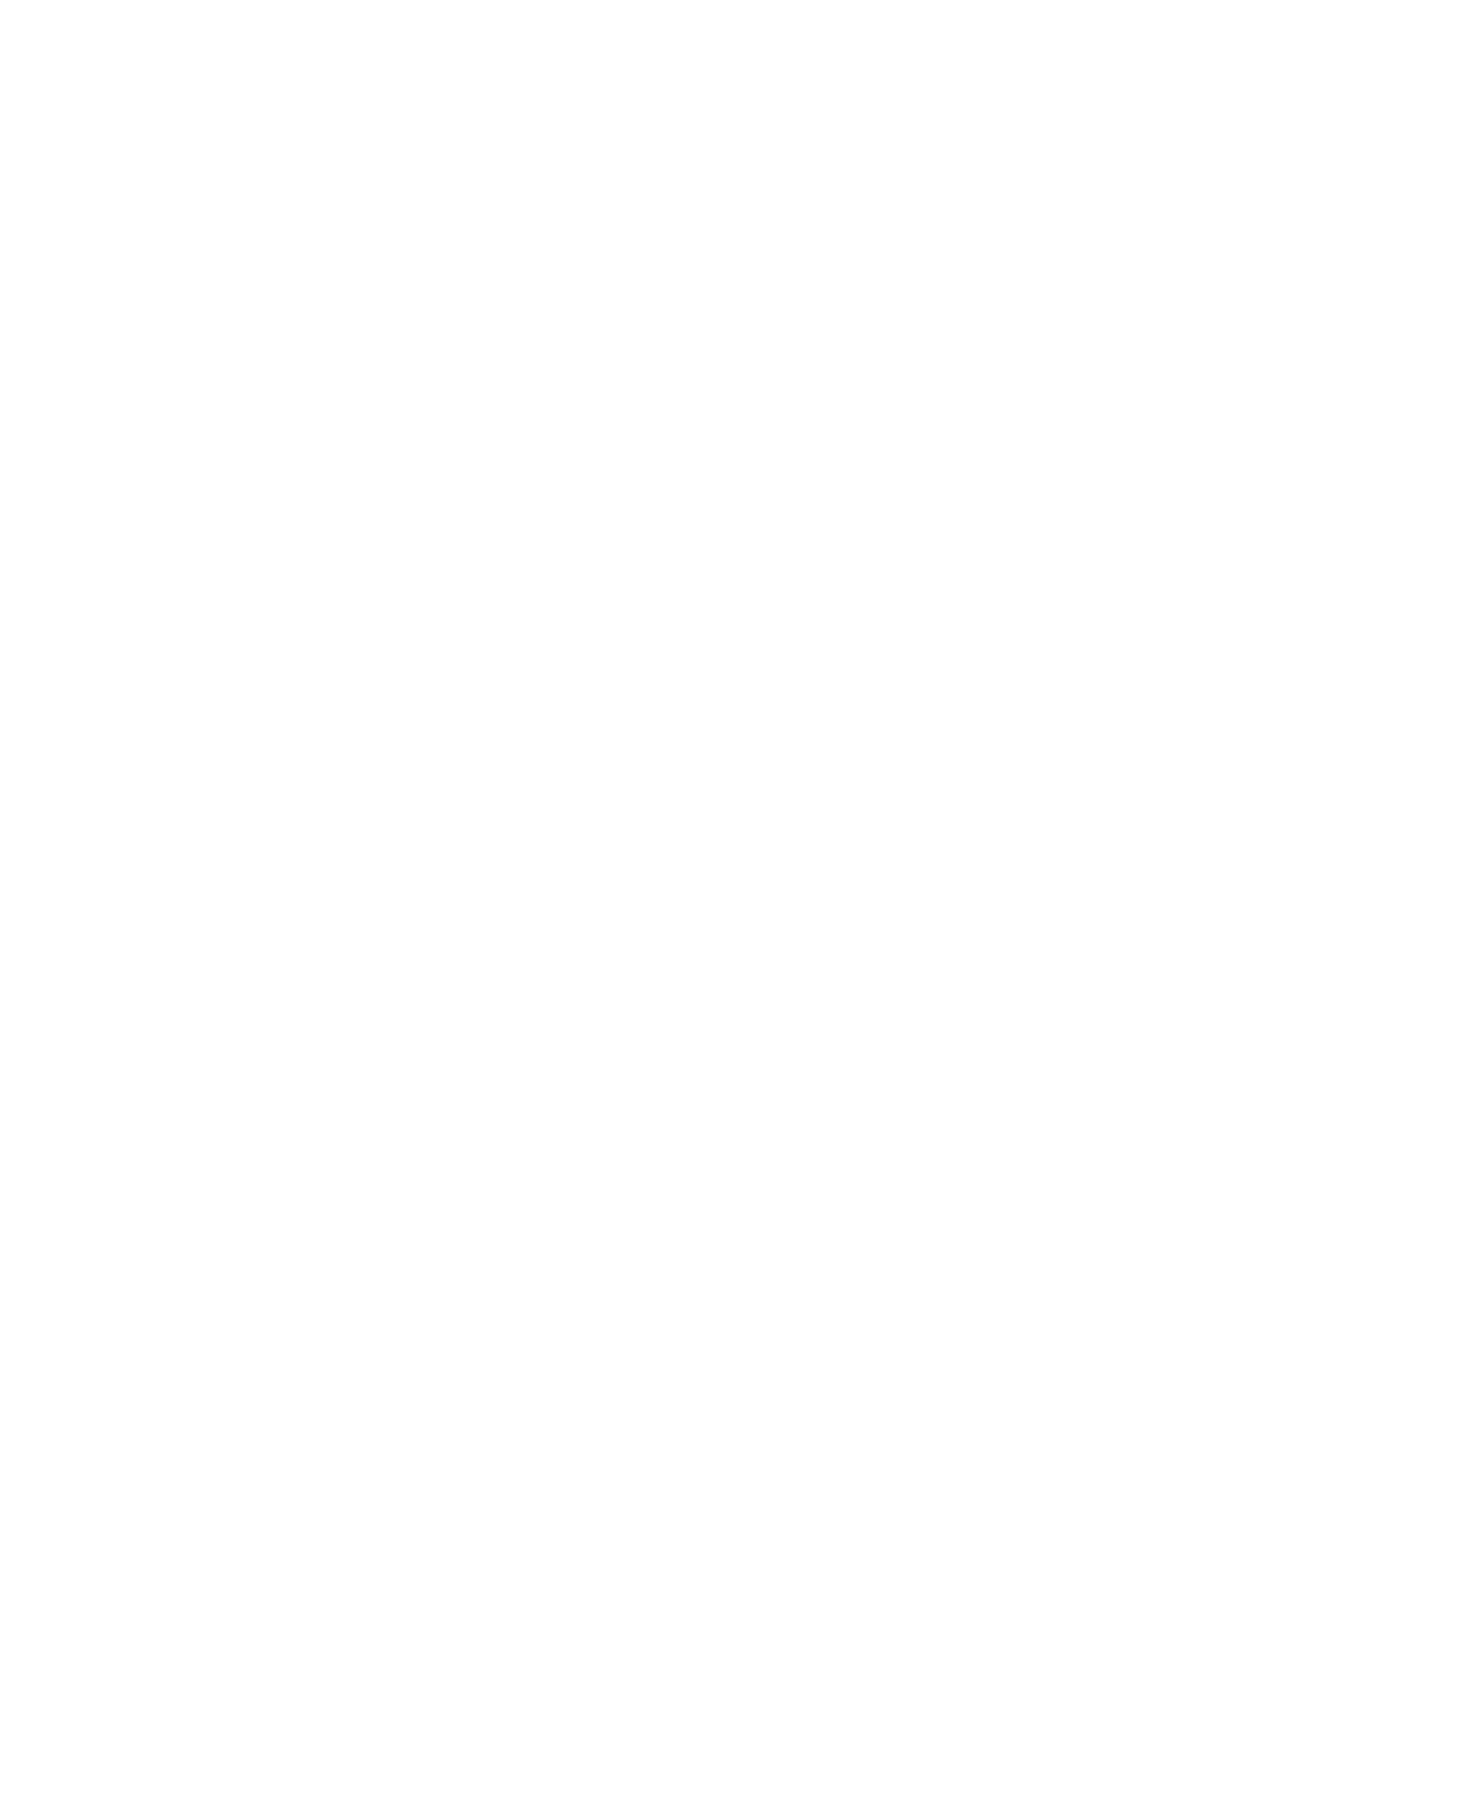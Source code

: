 digraph {
color="red"
bgcolor="transparent"
rankdir="TB"
  "0" [id=0,color=white,fontcolor=white,fontsize=10,fontname=monospace,label=exit,ordering=in,width=0.5,height=0.4]
  "1" [id=1,color=white,fontcolor=white,fontsize=10,fontname=monospace,label="output 0",ordering=in,width=0.5,height=0.4]
  "2" [id=2,color=white,fontcolor=white,fontsize=10,fontname=monospace,label="div 2",ordering=in,width=0.5,height=0.4]
  "3" [id=3,color=white,fontcolor=white,fontsize=10,fontname=monospace,label=lpf,ordering=in,width=0.5,height=0.4]
  "4" [id=4,color=white,fontcolor=white,fontsize=10,fontname=monospace,label=saw,ordering=in,width=0.5,height=0.4]
  "5" [id=5,color=white,fontcolor=white,fontsize=10,fontname=monospace,label="div 4",ordering=in,width=0.5,height=0.4]
  "6" [id=6,color=white,fontcolor=white,fontsize=10,fontname=monospace,label=mul,ordering="",width=0.5,height=0.4]
  "7" [id=7,color=white,fontcolor=white,fontsize=10,fontname=monospace,label="lag 0.40",ordering=in,width=0.5,height=0.4]
  "8" [id=8,color=white,fontcolor=white,fontsize=10,fontname=monospace,label="signal 0",ordering=in,width=0.5,height=0.4]
  "9" [id=9,color=white,fontcolor=white,fontsize=10,fontname=monospace,label="impulse 4",ordering=in,width=0.5,height=0.4]
  "13" [id=13,color=white,fontcolor=white,fontsize=10,fontname=monospace,label="range 1 0.98",ordering=in,width=0.5,height=0.4]
  "14" [id=14,color=white,fontcolor=white,fontsize=10,fontname=monospace,label="sine 4",ordering=in,width=0.5,height=0.4]
  "19" [id=19,color=white,fontcolor=white,fontsize=10,fontname=monospace,label="range 0.20 0.60",ordering=in,width=0.5,height=0.4]
  "20" [id=20,color=white,fontcolor=white,fontsize=10,fontname=monospace,label="sine 0.50",ordering=in,width=0.5,height=0.4]
  "24" [id=24,color=white,fontcolor=white,fontsize=10,fontname=monospace,label="0.20",ordering=in,width=0.5,height=0.4]
  "27" [id=27,color=white,fontcolor=white,fontsize=10,fontname=monospace,label="output 1",ordering=in,width=0.5,height=0.4]
  "29" [id=29,color=white,fontcolor=white,fontsize=10,fontname=monospace,label="output 0",ordering=in,width=0.5,height=0.4]
  "30" [id=30,color=white,fontcolor=white,fontsize=10,fontname=monospace,label="mul 0.75",ordering="",width=0.5,height=0.4]
  "31" [id=31,color=white,fontcolor=white,fontsize=10,fontname=monospace,label=add,ordering="",width=0.5,height=0.4]
  "32" [id=32,color=white,fontcolor=white,fontsize=10,fontname=monospace,label=lpf,ordering=in,width=0.5,height=0.4]
  "33" [id=33,color=white,fontcolor=white,fontsize=10,fontname=monospace,label=mul,ordering="",width=0.5,height=0.4]
  "34" [id=34,color=white,fontcolor=white,fontsize=10,fontname=monospace,label=mix,ordering=in,width=0.5,height=0.4]
  "35" [id=35,color=white,fontcolor=white,fontsize=10,fontname=monospace,label=saw,ordering=in,width=0.5,height=0.4]
  "36" [id=36,color=white,fontcolor=white,fontsize=10,fontname=monospace,label="div 2",ordering=in,width=0.5,height=0.4]
  "37" [id=37,color=white,fontcolor=white,fontsize=10,fontname=monospace,label=mul,ordering="",width=0.5,height=0.4]
  "38" [id=38,color=white,fontcolor=white,fontsize=10,fontname=monospace,label="signal 1",ordering=in,width=0.5,height=0.4]
  "39" [id=39,color=white,fontcolor=white,fontsize=10,fontname=monospace,label="impulse 4",ordering=in,width=0.5,height=0.4]
  "42" [id=42,color=white,fontcolor=white,fontsize=10,fontname=monospace,label="range 0.99 1",ordering=in,width=0.5,height=0.4]
  "43" [id=43,color=white,fontcolor=white,fontsize=10,fontname=monospace,label="sine 4",ordering=in,width=0.5,height=0.4]
  "48" [id=48,color=white,fontcolor=white,fontsize=10,fontname=monospace,label=saw,ordering=in,width=0.5,height=0.4]
  "49" [id=49,color=white,fontcolor=white,fontsize=10,fontname=monospace,label="div 2",ordering=in,width=0.5,height=0.4]
  "50" [id=50,color=white,fontcolor=white,fontsize=10,fontname=monospace,label=mul,ordering="",width=0.5,height=0.4]
  "51" [id=51,color=white,fontcolor=white,fontsize=10,fontname=monospace,label="signal 2",ordering=in,width=0.5,height=0.4]
  "52" [id=52,color=white,fontcolor=white,fontsize=10,fontname=monospace,label="impulse 4",ordering=in,width=0.5,height=0.4]
  "56" [id=56,color=white,fontcolor=white,fontsize=10,fontname=monospace,label=saw,ordering=in,width=0.5,height=0.4]
  "57" [id=57,color=white,fontcolor=white,fontsize=10,fontname=monospace,label="div 2",ordering=in,width=0.5,height=0.4]
  "58" [id=58,color=white,fontcolor=white,fontsize=10,fontname=monospace,label=mul,ordering="",width=0.5,height=0.4]
  "59" [id=59,color=white,fontcolor=white,fontsize=10,fontname=monospace,label="signal 3",ordering=in,width=0.5,height=0.4]
  "60" [id=60,color=white,fontcolor=white,fontsize=10,fontname=monospace,label="impulse 4",ordering=in,width=0.5,height=0.4]
  "64" [id=64,color=white,fontcolor=white,fontsize=10,fontname=monospace,label="ad 0.01 0.20",ordering=in,width=0.5,height=0.4]
  "65" [id=65,color=white,fontcolor=white,fontsize=10,fontname=monospace,label="signal 4",ordering=in,width=0.5,height=0.4]
  "66" [id=66,color=white,fontcolor=white,fontsize=10,fontname=monospace,label="impulse 4",ordering=in,width=0.5,height=0.4]
  "72" [id=72,color=white,fontcolor=white,fontsize=10,fontname=monospace,label="range 0.50 0.80",ordering=in,width=0.5,height=0.4]
  "73" [id=73,color=white,fontcolor=white,fontsize=10,fontname=monospace,label="sine 0.25",ordering=in,width=0.5,height=0.4]
  "77" [id=77,color=white,fontcolor=white,fontsize=10,fontname=monospace,label="0.20",ordering=in,width=0.5,height=0.4]
  "78" [id=78,color=white,fontcolor=white,fontsize=10,fontname=monospace,label="mul 0.60",ordering="",width=0.5,height=0.4]
  "79" [id=79,color=white,fontcolor=white,fontsize=10,fontname=monospace,label="delay 0.16",ordering=in,width=0.5,height=0.4]
  "84" [id=84,color=white,fontcolor=white,fontsize=10,fontname=monospace,label="output 1",ordering=in,width=0.5,height=0.4]
  "1" -> "0" [source="1",target=0,fontsize=10,fontname=monospace,color=white,fontcolor=white,directed=true,label="",id=0]
  "27" -> "0" [source="27",target=0,fontsize=10,fontname=monospace,color=white,fontcolor=white,directed=true,label="",id=1]
  "29" -> "0" [source="29",target=0,fontsize=10,fontname=monospace,color=white,fontcolor=white,directed=true,label="",id=2]
  "84" -> "0" [source="84",target=0,fontsize=10,fontname=monospace,color=white,fontcolor=white,directed=true,label="",id=3]
  "2" -> "1" [source="2",target=1,fontsize=10,fontname=monospace,color=white,fontcolor=white,directed=true,label="",id=0]
  "3" -> "2" [source="3",target=2,fontsize=10,fontname=monospace,color=white,fontcolor=white,directed=true,label=in,id=0]
  "4" -> "3" [source=4,target=3,fontsize=10,fontname=monospace,color=white,fontcolor=white,directed=true,label=in,id=0]
  "19" -> "3" [source=19,target=3,fontsize=10,fontname=monospace,color=white,fontcolor=white,directed=true,label=cutoff,id=1]
  "24" -> "3" [source=24,target=3,fontsize=10,fontname=monospace,color=white,fontcolor=white,directed=true,label=reso,id=2]
  "5" -> "4" [source="5",target=4,fontsize=10,fontname=monospace,color=white,fontcolor=white,directed=true,label=freq,id=0]
  "6" -> "5" [source="6",target=5,fontsize=10,fontname=monospace,color=white,fontcolor=white,directed=true,label=in,id=0]
  "7" -> "6" [source="7",target=6,fontsize=10,fontname=monospace,color=white,fontcolor=white,directed=true,label=in,id=0]
  "13" -> "6" [source="13",target=6,fontsize=10,fontname=monospace,color=white,fontcolor=white,directed=true,label="",id=1]
  "8" -> "7" [source="8",target=7,fontsize=10,fontname=monospace,color=white,fontcolor=white,directed=true,label=in,id=0]
  "9" -> "8" [source="9",target=8,fontsize=10,fontname=monospace,color=white,fontcolor=white,directed=true,label="",id=0]
  "14" -> "13" [source="14",target=13,fontsize=10,fontname=monospace,color=white,fontcolor=white,directed=true,label=in,id=0]
  "20" -> "19" [source="20",target=19,fontsize=10,fontname=monospace,color=white,fontcolor=white,directed=true,label=in,id=0]
  "2" -> "27" [source="2",target=27,fontsize=10,fontname=monospace,color=white,fontcolor=white,directed=true,label="",id=0]
  "30" -> "29" [source="30",target=29,fontsize=10,fontname=monospace,color=white,fontcolor=white,directed=true,label="",id=0]
  "31" -> "30" [source="31",target=30,fontsize=10,fontname=monospace,color=white,fontcolor=white,directed=true,label=in,id=0]
  "32" -> "31" [source="32",target=31,fontsize=10,fontname=monospace,color=white,fontcolor=white,directed=true,label=in,id=0]
  "78" -> "31" [source="78",target=31,fontsize=10,fontname=monospace,color=white,fontcolor=white,directed=true,label="",id=1]
  "33" -> "32" [source=33,target=32,fontsize=10,fontname=monospace,color=white,fontcolor=white,directed=true,label=in,id=0]
  "72" -> "32" [source=72,target=32,fontsize=10,fontname=monospace,color=white,fontcolor=white,directed=true,label=cutoff,id=1]
  "77" -> "32" [source=77,target=32,fontsize=10,fontname=monospace,color=white,fontcolor=white,directed=true,label=reso,id=2]
  "34" -> "33" [source="34",target=33,fontsize=10,fontname=monospace,color=white,fontcolor=white,directed=true,label=in,id=0]
  "64" -> "33" [source="64",target=33,fontsize=10,fontname=monospace,color=white,fontcolor=white,directed=true,label="",id=1]
  "35" -> "34" [source="35",target=34,fontsize=10,fontname=monospace,color=white,fontcolor=white,directed=true,label=in,id=0]
  "48" -> "34" [source="48",target=34,fontsize=10,fontname=monospace,color=white,fontcolor=white,directed=true,label=channels,id=1]
  "56" -> "34" [source="56",target=34,fontsize=10,fontname=monospace,color=white,fontcolor=white,directed=true,label="",id=2]
  "36" -> "35" [source="36",target=35,fontsize=10,fontname=monospace,color=white,fontcolor=white,directed=true,label=freq,id=0]
  "37" -> "36" [source="37",target=36,fontsize=10,fontname=monospace,color=white,fontcolor=white,directed=true,label=in,id=0]
  "38" -> "37" [source="38",target=37,fontsize=10,fontname=monospace,color=white,fontcolor=white,directed=true,label=in,id=0]
  "42" -> "37" [source="42",target=37,fontsize=10,fontname=monospace,color=white,fontcolor=white,directed=true,label="",id=1]
  "39" -> "38" [source="39",target=38,fontsize=10,fontname=monospace,color=white,fontcolor=white,directed=true,label="",id=0]
  "43" -> "42" [source="43",target=42,fontsize=10,fontname=monospace,color=white,fontcolor=white,directed=true,label=in,id=0]
  "49" -> "48" [source="49",target=48,fontsize=10,fontname=monospace,color=white,fontcolor=white,directed=true,label=freq,id=0]
  "50" -> "49" [source="50",target=49,fontsize=10,fontname=monospace,color=white,fontcolor=white,directed=true,label=in,id=0]
  "51" -> "50" [source="51",target=50,fontsize=10,fontname=monospace,color=white,fontcolor=white,directed=true,label=in,id=0]
  "42" -> "50" [source="42",target=50,fontsize=10,fontname=monospace,color=white,fontcolor=white,directed=true,label="",id=1]
  "52" -> "51" [source="52",target=51,fontsize=10,fontname=monospace,color=white,fontcolor=white,directed=true,label="",id=0]
  "57" -> "56" [source="57",target=56,fontsize=10,fontname=monospace,color=white,fontcolor=white,directed=true,label=freq,id=0]
  "58" -> "57" [source="58",target=57,fontsize=10,fontname=monospace,color=white,fontcolor=white,directed=true,label=in,id=0]
  "59" -> "58" [source="59",target=58,fontsize=10,fontname=monospace,color=white,fontcolor=white,directed=true,label=in,id=0]
  "42" -> "58" [source="42",target=58,fontsize=10,fontname=monospace,color=white,fontcolor=white,directed=true,label="",id=1]
  "60" -> "59" [source="60",target=59,fontsize=10,fontname=monospace,color=white,fontcolor=white,directed=true,label="",id=0]
  "65" -> "64" [source=65,target=64,fontsize=10,fontname=monospace,color=white,fontcolor=white,directed=true,label=trig,id=0]
  "66" -> "65" [source="66",target=65,fontsize=10,fontname=monospace,color=white,fontcolor=white,directed=true,label="",id=0]
  "73" -> "72" [source="73",target=72,fontsize=10,fontname=monospace,color=white,fontcolor=white,directed=true,label=in,id=0]
  "79" -> "78" [source="79",target=78,fontsize=10,fontname=monospace,color=white,fontcolor=white,directed=true,label=in,id=0]
  "31" -> "79" [source="31",target=79,fontsize=10,fontname=monospace,color=white,fontcolor=white,directed=true,label=in,id=0]
  "30" -> "84" [source="30",target=84,fontsize=10,fontname=monospace,color=white,fontcolor=white,directed=true,label="",id=0]
}
